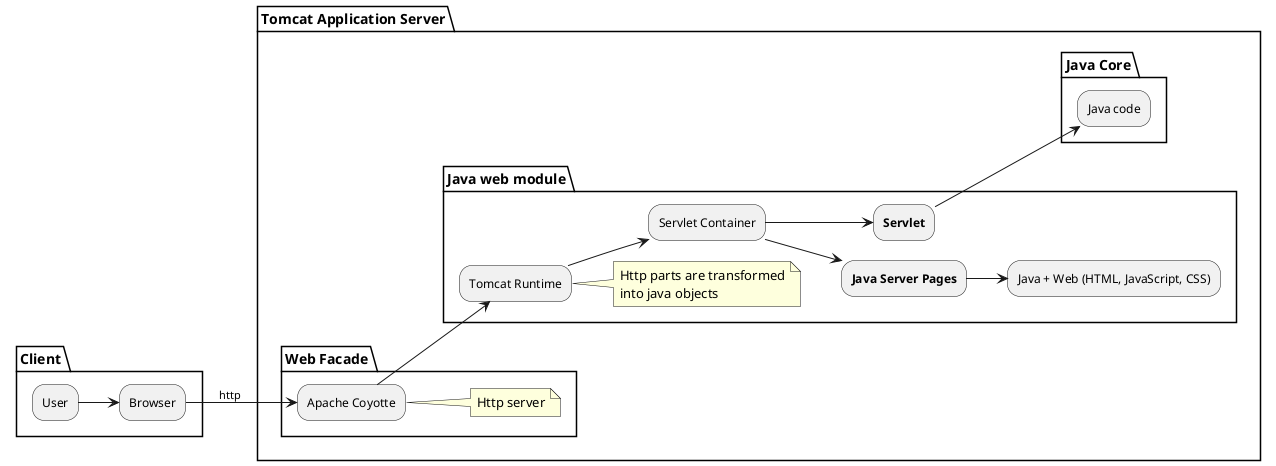 @startuml

left to right direction
Partition Client {
User --> Browser
}
Partition "Tomcat Application Server"{
    Partition "Web Facade" {
        Browser --> [http] "Apache Coyotte"
        note right : Http server

    }
    Partition "Java web module" {
        "Apache Coyotte" --> "Tomcat Runtime"
        note right
            Http parts are transformed
            into java objects
        end note
        "Tomcat Runtime" --> "Servlet Container"
        "Servlet Container" --> "<b>Servlet</b>"
        "Servlet Container" --> "<b>Java Server Pages</b>"
        "<b>Java Server Pages</b>" --> "Java + Web (HTML, JavaScript, CSS)"
    }

    Partition "Java Core" {
        "<b>Servlet</b>"--> "Java code"
    }
}

@enduml